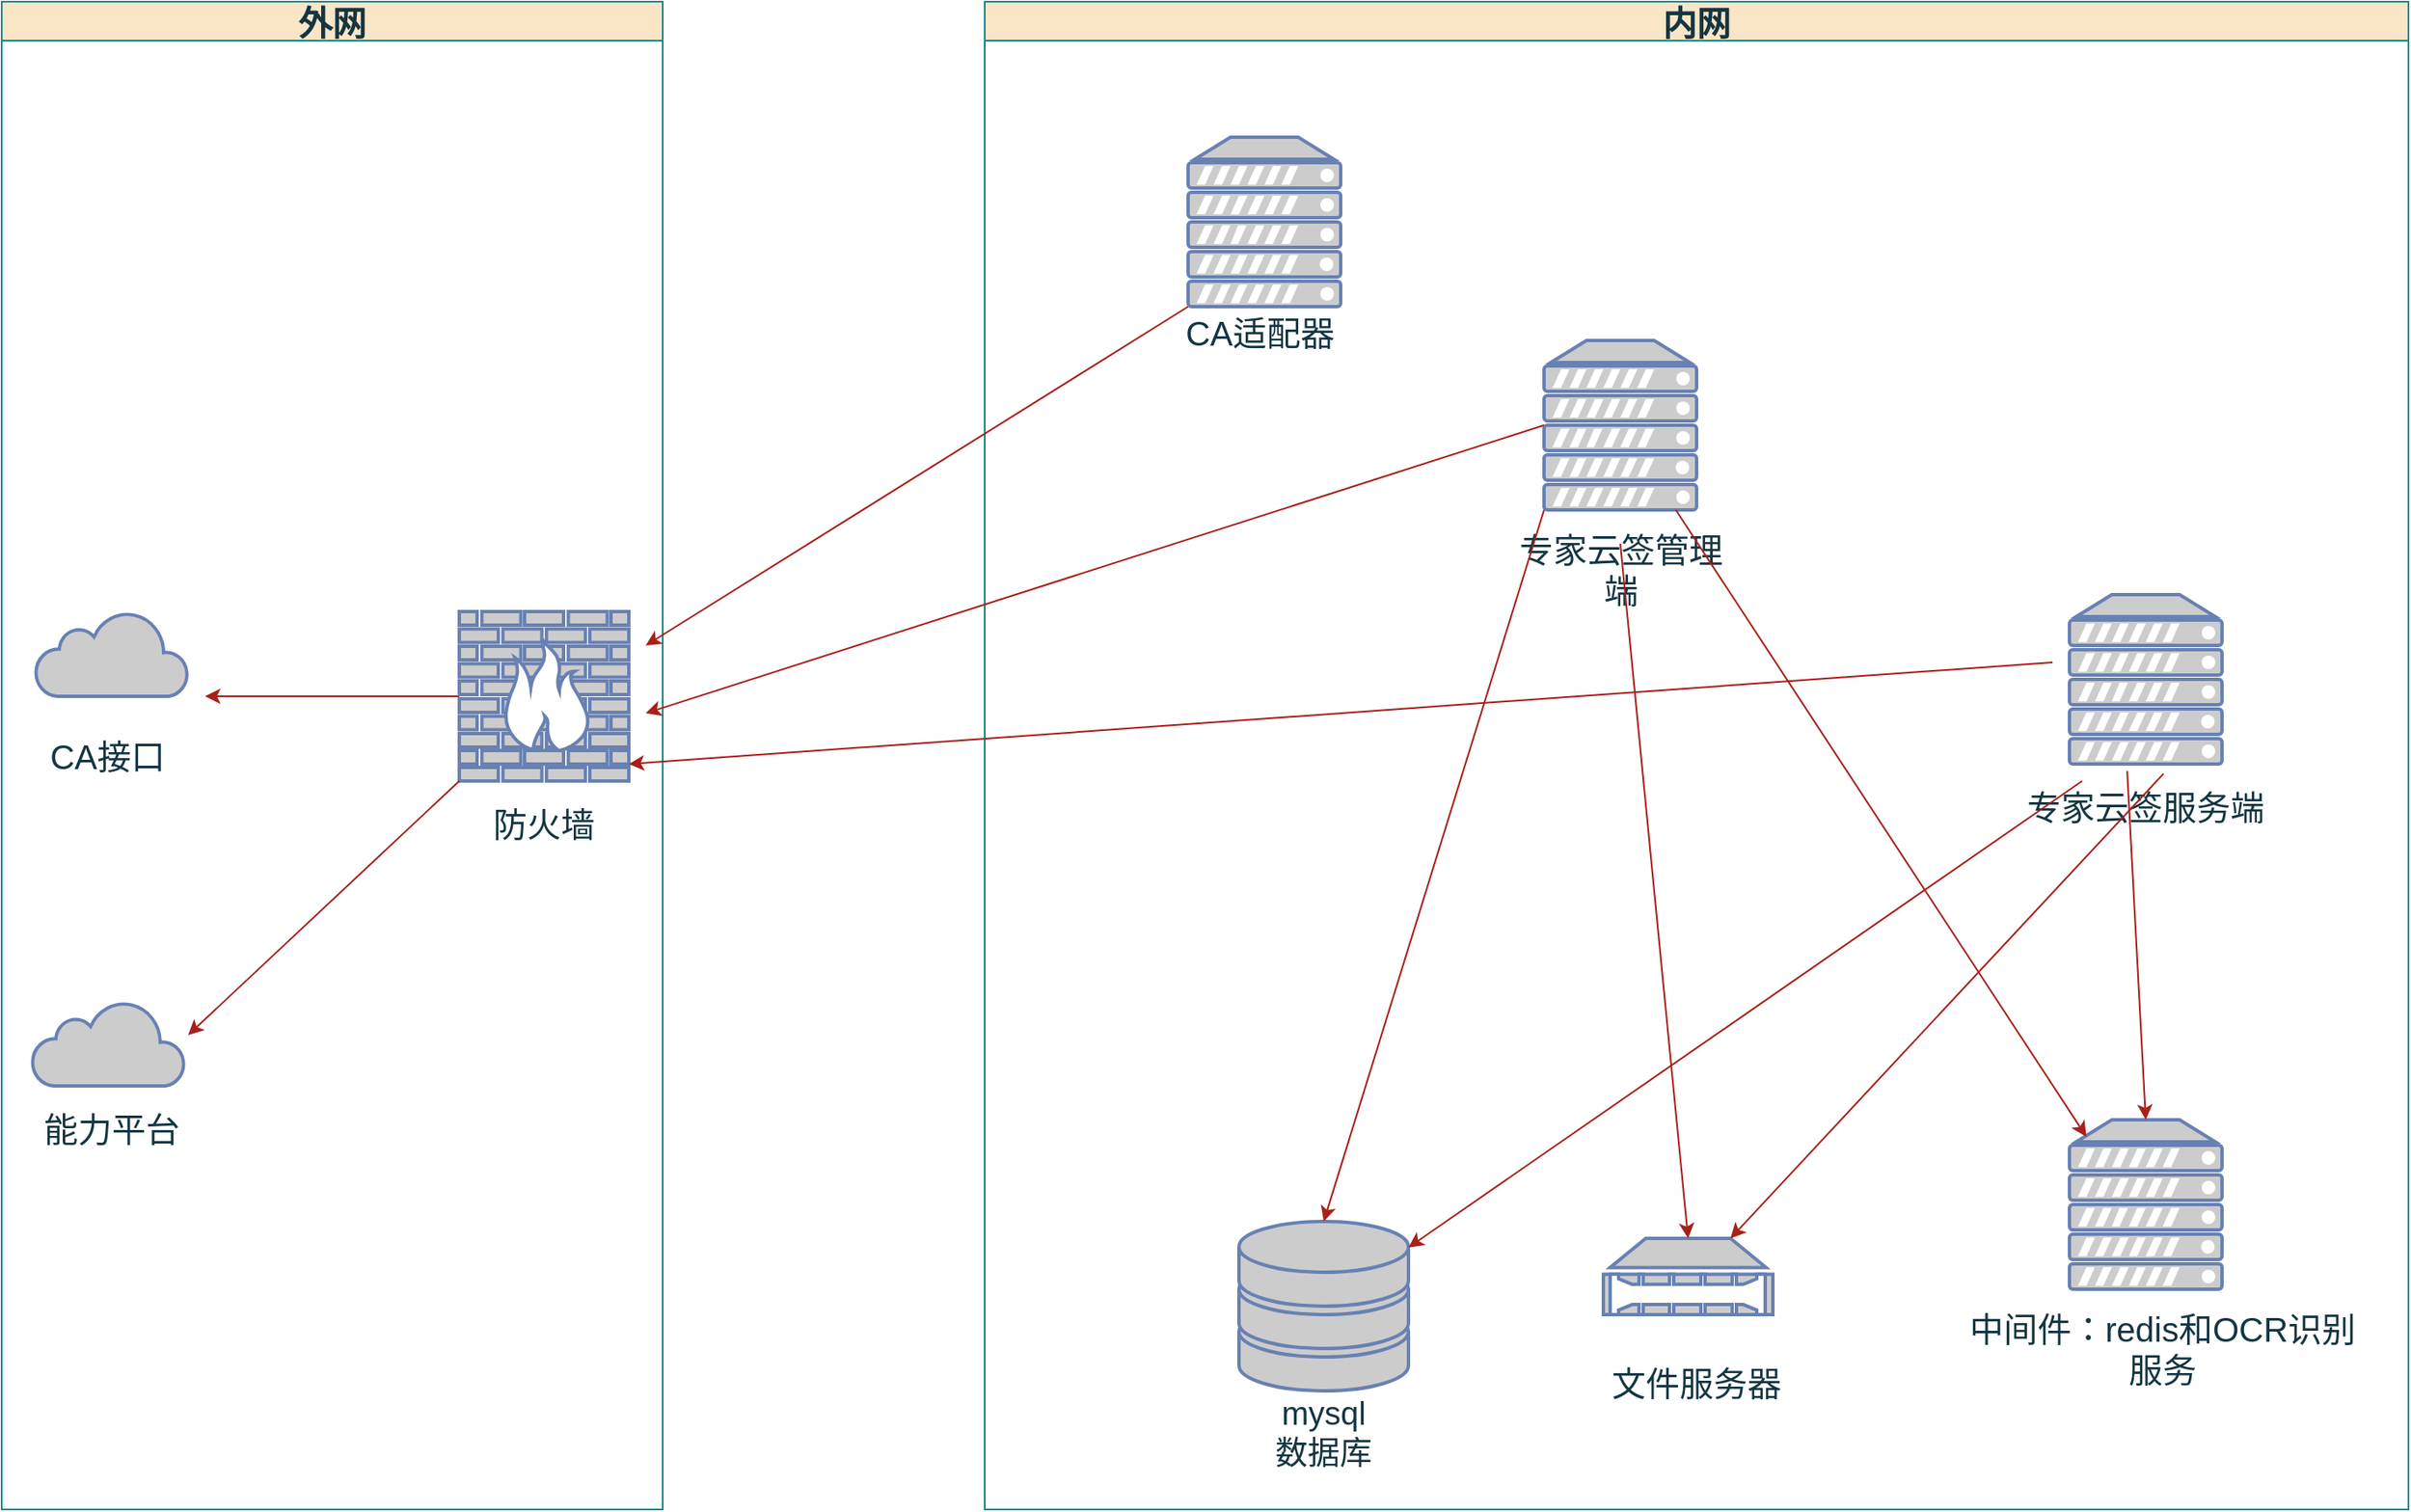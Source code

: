 <mxfile version="24.6.2" type="github">
  <diagram name="Page-1" id="e3a06f82-3646-2815-327d-82caf3d4e204">
    <mxGraphModel dx="2206" dy="1212" grid="1" gridSize="10" guides="1" tooltips="1" connect="1" arrows="1" fold="1" page="1" pageScale="1.5" pageWidth="1169" pageHeight="826" background="none" math="0" shadow="0">
      <root>
        <mxCell id="0" style=";html=1;" />
        <mxCell id="1" style=";html=1;" parent="0" />
        <mxCell id="jj-xf25gCcdPQQhytGwh-9" value="内网" style="swimlane;whiteSpace=wrap;html=1;strokeColor=#0F8B8D;fontColor=#143642;fillColor=#FAE5C7;startSize=23;fontSize=20;" vertex="1" parent="1">
          <mxGeometry x="900" y="600" width="840" height="890" as="geometry" />
        </mxCell>
        <mxCell id="jj-xf25gCcdPQQhytGwh-10" value="" style="fontColor=#0066CC;verticalAlign=top;verticalLabelPosition=bottom;labelPosition=center;align=center;html=1;outlineConnect=0;fillColor=#CCCCCC;strokeColor=#6881B3;gradientColor=none;gradientDirection=north;strokeWidth=2;shape=mxgraph.networks.server;" vertex="1" parent="jj-xf25gCcdPQQhytGwh-9">
          <mxGeometry x="120" y="80" width="90" height="100" as="geometry" />
        </mxCell>
        <mxCell id="jj-xf25gCcdPQQhytGwh-11" value="CA适配器" style="text;html=1;align=center;verticalAlign=middle;whiteSpace=wrap;rounded=0;fontColor=#143642;fontSize=20;" vertex="1" parent="jj-xf25gCcdPQQhytGwh-9">
          <mxGeometry x="115" y="180" width="95" height="30" as="geometry" />
        </mxCell>
        <mxCell id="jj-xf25gCcdPQQhytGwh-13" value="" style="fontColor=#0066CC;verticalAlign=top;verticalLabelPosition=bottom;labelPosition=center;align=center;html=1;outlineConnect=0;fillColor=#CCCCCC;strokeColor=#6881B3;gradientColor=none;gradientDirection=north;strokeWidth=2;shape=mxgraph.networks.server;" vertex="1" parent="jj-xf25gCcdPQQhytGwh-9">
          <mxGeometry x="330" y="200" width="90" height="100" as="geometry" />
        </mxCell>
        <mxCell id="jj-xf25gCcdPQQhytGwh-14" value="" style="fontColor=#0066CC;verticalAlign=top;verticalLabelPosition=bottom;labelPosition=center;align=center;html=1;outlineConnect=0;fillColor=#CCCCCC;strokeColor=#6881B3;gradientColor=none;gradientDirection=north;strokeWidth=2;shape=mxgraph.networks.server;" vertex="1" parent="jj-xf25gCcdPQQhytGwh-9">
          <mxGeometry x="640" y="350" width="90" height="100" as="geometry" />
        </mxCell>
        <mxCell id="jj-xf25gCcdPQQhytGwh-16" value="" style="fontColor=#0066CC;verticalAlign=top;verticalLabelPosition=bottom;labelPosition=center;align=center;html=1;outlineConnect=0;fillColor=#CCCCCC;strokeColor=#6881B3;gradientColor=none;gradientDirection=north;strokeWidth=2;shape=mxgraph.networks.storage;" vertex="1" parent="jj-xf25gCcdPQQhytGwh-9">
          <mxGeometry x="150" y="720" width="100" height="100" as="geometry" />
        </mxCell>
        <mxCell id="jj-xf25gCcdPQQhytGwh-17" value="mysql数据库" style="text;html=1;align=center;verticalAlign=middle;whiteSpace=wrap;rounded=0;fontColor=#143642;fontSize=19;" vertex="1" parent="jj-xf25gCcdPQQhytGwh-9">
          <mxGeometry x="170" y="830" width="60" height="30" as="geometry" />
        </mxCell>
        <mxCell id="jj-xf25gCcdPQQhytGwh-18" value="专家云签管理端" style="text;html=1;align=center;verticalAlign=middle;whiteSpace=wrap;rounded=0;fontColor=#143642;fontSize=20;" vertex="1" parent="jj-xf25gCcdPQQhytGwh-9">
          <mxGeometry x="312.5" y="320" width="125" height="30" as="geometry" />
        </mxCell>
        <mxCell id="jj-xf25gCcdPQQhytGwh-19" value="专家云签服务端" style="text;html=1;align=center;verticalAlign=middle;whiteSpace=wrap;rounded=0;fontColor=#143642;fontSize=20;" vertex="1" parent="jj-xf25gCcdPQQhytGwh-9">
          <mxGeometry x="610" y="460" width="150" height="30" as="geometry" />
        </mxCell>
        <mxCell id="jj-xf25gCcdPQQhytGwh-20" value="" style="fontColor=#0066CC;verticalAlign=top;verticalLabelPosition=bottom;labelPosition=center;align=center;html=1;outlineConnect=0;fillColor=#CCCCCC;strokeColor=#6881B3;gradientColor=none;gradientDirection=north;strokeWidth=2;shape=mxgraph.networks.nas_filer;" vertex="1" parent="jj-xf25gCcdPQQhytGwh-9">
          <mxGeometry x="365" y="730" width="100" height="45" as="geometry" />
        </mxCell>
        <mxCell id="jj-xf25gCcdPQQhytGwh-30" value="文件服务器" style="text;html=1;align=center;verticalAlign=middle;whiteSpace=wrap;rounded=0;fontColor=#143642;fontSize=20;" vertex="1" parent="jj-xf25gCcdPQQhytGwh-9">
          <mxGeometry x="355" y="800" width="130" height="30" as="geometry" />
        </mxCell>
        <mxCell id="jj-xf25gCcdPQQhytGwh-35" value="" style="endArrow=classic;html=1;rounded=0;strokeColor=#A8201A;fontColor=#143642;fillColor=#FAE5C7;exitX=0;exitY=1;exitDx=0;exitDy=0;exitPerimeter=0;entryX=0.5;entryY=0;entryDx=0;entryDy=0;entryPerimeter=0;" edge="1" parent="jj-xf25gCcdPQQhytGwh-9" source="jj-xf25gCcdPQQhytGwh-13" target="jj-xf25gCcdPQQhytGwh-16">
          <mxGeometry width="50" height="50" relative="1" as="geometry">
            <mxPoint x="-40" y="450" as="sourcePoint" />
            <mxPoint x="120" y="710" as="targetPoint" />
          </mxGeometry>
        </mxCell>
        <mxCell id="jj-xf25gCcdPQQhytGwh-40" value="" style="edgeStyle=none;orthogonalLoop=1;jettySize=auto;html=1;rounded=0;strokeColor=#A8201A;fontColor=#143642;fillColor=#FAE5C7;exitX=0.25;exitY=0;exitDx=0;exitDy=0;" edge="1" parent="jj-xf25gCcdPQQhytGwh-9" source="jj-xf25gCcdPQQhytGwh-19" target="jj-xf25gCcdPQQhytGwh-16">
          <mxGeometry width="100" relative="1" as="geometry">
            <mxPoint x="300" y="670" as="sourcePoint" />
            <mxPoint x="400" y="670" as="targetPoint" />
            <Array as="points" />
          </mxGeometry>
        </mxCell>
        <mxCell id="jj-xf25gCcdPQQhytGwh-41" value="" style="edgeStyle=none;orthogonalLoop=1;jettySize=auto;html=1;rounded=0;strokeColor=#A8201A;fontColor=#143642;fillColor=#FAE5C7;entryX=0.5;entryY=0;entryDx=0;entryDy=0;entryPerimeter=0;exitX=0.5;exitY=0;exitDx=0;exitDy=0;" edge="1" parent="jj-xf25gCcdPQQhytGwh-9" source="jj-xf25gCcdPQQhytGwh-18" target="jj-xf25gCcdPQQhytGwh-20">
          <mxGeometry width="100" relative="1" as="geometry">
            <mxPoint x="400" y="650" as="sourcePoint" />
            <mxPoint x="500" y="650" as="targetPoint" />
            <Array as="points" />
          </mxGeometry>
        </mxCell>
        <mxCell id="jj-xf25gCcdPQQhytGwh-42" value="" style="edgeStyle=none;orthogonalLoop=1;jettySize=auto;html=1;rounded=0;strokeColor=#A8201A;fontColor=#143642;fillColor=#FAE5C7;entryX=0.75;entryY=0;entryDx=0;entryDy=0;entryPerimeter=0;exitX=0.57;exitY=-0.144;exitDx=0;exitDy=0;exitPerimeter=0;" edge="1" parent="jj-xf25gCcdPQQhytGwh-9" source="jj-xf25gCcdPQQhytGwh-19" target="jj-xf25gCcdPQQhytGwh-20">
          <mxGeometry width="100" relative="1" as="geometry">
            <mxPoint x="600" y="600" as="sourcePoint" />
            <mxPoint x="700" y="600" as="targetPoint" />
            <Array as="points" />
          </mxGeometry>
        </mxCell>
        <mxCell id="jj-xf25gCcdPQQhytGwh-43" value="" style="fontColor=#0066CC;verticalAlign=top;verticalLabelPosition=bottom;labelPosition=center;align=center;html=1;outlineConnect=0;fillColor=#CCCCCC;strokeColor=#6881B3;gradientColor=none;gradientDirection=north;strokeWidth=2;shape=mxgraph.networks.server;" vertex="1" parent="jj-xf25gCcdPQQhytGwh-9">
          <mxGeometry x="640" y="660" width="90" height="100" as="geometry" />
        </mxCell>
        <mxCell id="jj-xf25gCcdPQQhytGwh-45" value="中间件：redis和OCR识别服务" style="text;html=1;align=center;verticalAlign=middle;whiteSpace=wrap;rounded=0;fontColor=#143642;fontSize=20;" vertex="1" parent="jj-xf25gCcdPQQhytGwh-9">
          <mxGeometry x="580" y="780" width="230" height="30" as="geometry" />
        </mxCell>
        <mxCell id="jj-xf25gCcdPQQhytGwh-46" value="" style="edgeStyle=none;orthogonalLoop=1;jettySize=auto;html=1;rounded=0;strokeColor=#A8201A;fontColor=#143642;fillColor=#FAE5C7;entryX=0.111;entryY=0.1;entryDx=0;entryDy=0;entryPerimeter=0;" edge="1" parent="jj-xf25gCcdPQQhytGwh-9" source="jj-xf25gCcdPQQhytGwh-13" target="jj-xf25gCcdPQQhytGwh-43">
          <mxGeometry width="100" relative="1" as="geometry">
            <mxPoint x="550" y="620" as="sourcePoint" />
            <mxPoint x="650" y="620" as="targetPoint" />
            <Array as="points" />
          </mxGeometry>
        </mxCell>
        <mxCell id="jj-xf25gCcdPQQhytGwh-47" value="" style="edgeStyle=none;orthogonalLoop=1;jettySize=auto;html=1;rounded=0;strokeColor=#A8201A;fontColor=#143642;fillColor=#FAE5C7;entryX=0.5;entryY=0;entryDx=0;entryDy=0;entryPerimeter=0;exitX=0.427;exitY=-0.195;exitDx=0;exitDy=0;exitPerimeter=0;" edge="1" parent="jj-xf25gCcdPQQhytGwh-9" source="jj-xf25gCcdPQQhytGwh-19" target="jj-xf25gCcdPQQhytGwh-43">
          <mxGeometry width="100" relative="1" as="geometry">
            <mxPoint x="680" y="560" as="sourcePoint" />
            <mxPoint x="780" y="560" as="targetPoint" />
            <Array as="points" />
          </mxGeometry>
        </mxCell>
        <mxCell id="jj-xf25gCcdPQQhytGwh-15" value="&lt;font style=&quot;font-size: 20px;&quot;&gt;外网&lt;/font&gt;" style="swimlane;whiteSpace=wrap;html=1;strokeColor=#0F8B8D;fontColor=#143642;fillColor=#FAE5C7;" vertex="1" parent="1">
          <mxGeometry x="320" y="600" width="390" height="890" as="geometry" />
        </mxCell>
        <mxCell id="jj-xf25gCcdPQQhytGwh-33" style="edgeStyle=orthogonalEdgeStyle;rounded=0;orthogonalLoop=1;jettySize=auto;html=1;strokeColor=#A8201A;fontColor=#143642;fillColor=#FAE5C7;" edge="1" parent="jj-xf25gCcdPQQhytGwh-15" source="jj-xf25gCcdPQQhytGwh-21">
          <mxGeometry relative="1" as="geometry">
            <mxPoint x="120" y="410" as="targetPoint" />
          </mxGeometry>
        </mxCell>
        <mxCell id="jj-xf25gCcdPQQhytGwh-21" value="" style="fontColor=#0066CC;verticalAlign=top;verticalLabelPosition=bottom;labelPosition=center;align=center;html=1;outlineConnect=0;fillColor=#CCCCCC;strokeColor=#6881B3;gradientColor=none;gradientDirection=north;strokeWidth=2;shape=mxgraph.networks.firewall;" vertex="1" parent="jj-xf25gCcdPQQhytGwh-15">
          <mxGeometry x="270" y="360" width="100" height="100" as="geometry" />
        </mxCell>
        <mxCell id="jj-xf25gCcdPQQhytGwh-22" value="" style="html=1;outlineConnect=0;fillColor=#CCCCCC;strokeColor=#6881B3;gradientColor=none;gradientDirection=north;strokeWidth=2;shape=mxgraph.networks.cloud;fontColor=#ffffff;" vertex="1" parent="jj-xf25gCcdPQQhytGwh-15">
          <mxGeometry x="20" y="360" width="90" height="50" as="geometry" />
        </mxCell>
        <mxCell id="jj-xf25gCcdPQQhytGwh-23" value="CA接口" style="text;html=1;align=center;verticalAlign=middle;whiteSpace=wrap;rounded=0;fontColor=#143642;fontSize=20;" vertex="1" parent="jj-xf25gCcdPQQhytGwh-15">
          <mxGeometry x="15" y="430" width="95" height="30" as="geometry" />
        </mxCell>
        <mxCell id="jj-xf25gCcdPQQhytGwh-24" value="防火墙" style="text;html=1;align=center;verticalAlign=middle;whiteSpace=wrap;rounded=0;fontColor=#143642;fontSize=20;" vertex="1" parent="jj-xf25gCcdPQQhytGwh-15">
          <mxGeometry x="280" y="470" width="80" height="30" as="geometry" />
        </mxCell>
        <mxCell id="jj-xf25gCcdPQQhytGwh-32" value="" style="html=1;outlineConnect=0;fillColor=#CCCCCC;strokeColor=#6881B3;gradientColor=none;gradientDirection=north;strokeWidth=2;shape=mxgraph.networks.cloud;fontColor=#ffffff;" vertex="1" parent="jj-xf25gCcdPQQhytGwh-15">
          <mxGeometry x="18" y="590" width="90" height="50" as="geometry" />
        </mxCell>
        <mxCell id="jj-xf25gCcdPQQhytGwh-34" value="能力平台" style="text;html=1;align=center;verticalAlign=middle;whiteSpace=wrap;rounded=0;fontColor=#143642;fontSize=20;" vertex="1" parent="jj-xf25gCcdPQQhytGwh-15">
          <mxGeometry x="20" y="650" width="90" height="30" as="geometry" />
        </mxCell>
        <mxCell id="jj-xf25gCcdPQQhytGwh-38" value="" style="edgeStyle=none;orthogonalLoop=1;jettySize=auto;html=1;rounded=0;strokeColor=#A8201A;fontColor=#143642;fillColor=#FAE5C7;exitX=0;exitY=1;exitDx=0;exitDy=0;exitPerimeter=0;" edge="1" parent="1" source="jj-xf25gCcdPQQhytGwh-21">
          <mxGeometry width="100" relative="1" as="geometry">
            <mxPoint x="520" y="1080" as="sourcePoint" />
            <mxPoint x="430" y="1210" as="targetPoint" />
            <Array as="points" />
          </mxGeometry>
        </mxCell>
        <mxCell id="jj-xf25gCcdPQQhytGwh-48" value="" style="edgeStyle=none;orthogonalLoop=1;jettySize=auto;html=1;rounded=0;strokeColor=#A8201A;fontColor=#143642;fillColor=#FAE5C7;exitX=0;exitY=1;exitDx=0;exitDy=0;exitPerimeter=0;" edge="1" parent="1" source="jj-xf25gCcdPQQhytGwh-10">
          <mxGeometry width="100" relative="1" as="geometry">
            <mxPoint x="780" y="790" as="sourcePoint" />
            <mxPoint x="700" y="980" as="targetPoint" />
            <Array as="points" />
          </mxGeometry>
        </mxCell>
        <mxCell id="jj-xf25gCcdPQQhytGwh-50" value="" style="edgeStyle=none;orthogonalLoop=1;jettySize=auto;html=1;rounded=0;strokeColor=#A8201A;fontColor=#143642;fillColor=#FAE5C7;exitX=0;exitY=0.5;exitDx=0;exitDy=0;exitPerimeter=0;" edge="1" parent="1" source="jj-xf25gCcdPQQhytGwh-13">
          <mxGeometry width="100" relative="1" as="geometry">
            <mxPoint x="940" y="930" as="sourcePoint" />
            <mxPoint x="700" y="1020" as="targetPoint" />
            <Array as="points" />
          </mxGeometry>
        </mxCell>
        <mxCell id="jj-xf25gCcdPQQhytGwh-51" value="" style="edgeStyle=none;orthogonalLoop=1;jettySize=auto;html=1;rounded=0;strokeColor=#A8201A;fontColor=#143642;fillColor=#FAE5C7;entryX=1;entryY=0.9;entryDx=0;entryDy=0;entryPerimeter=0;" edge="1" parent="1" target="jj-xf25gCcdPQQhytGwh-21">
          <mxGeometry width="100" relative="1" as="geometry">
            <mxPoint x="1530" y="990" as="sourcePoint" />
            <mxPoint x="1060" y="1010" as="targetPoint" />
            <Array as="points" />
          </mxGeometry>
        </mxCell>
      </root>
    </mxGraphModel>
  </diagram>
</mxfile>
